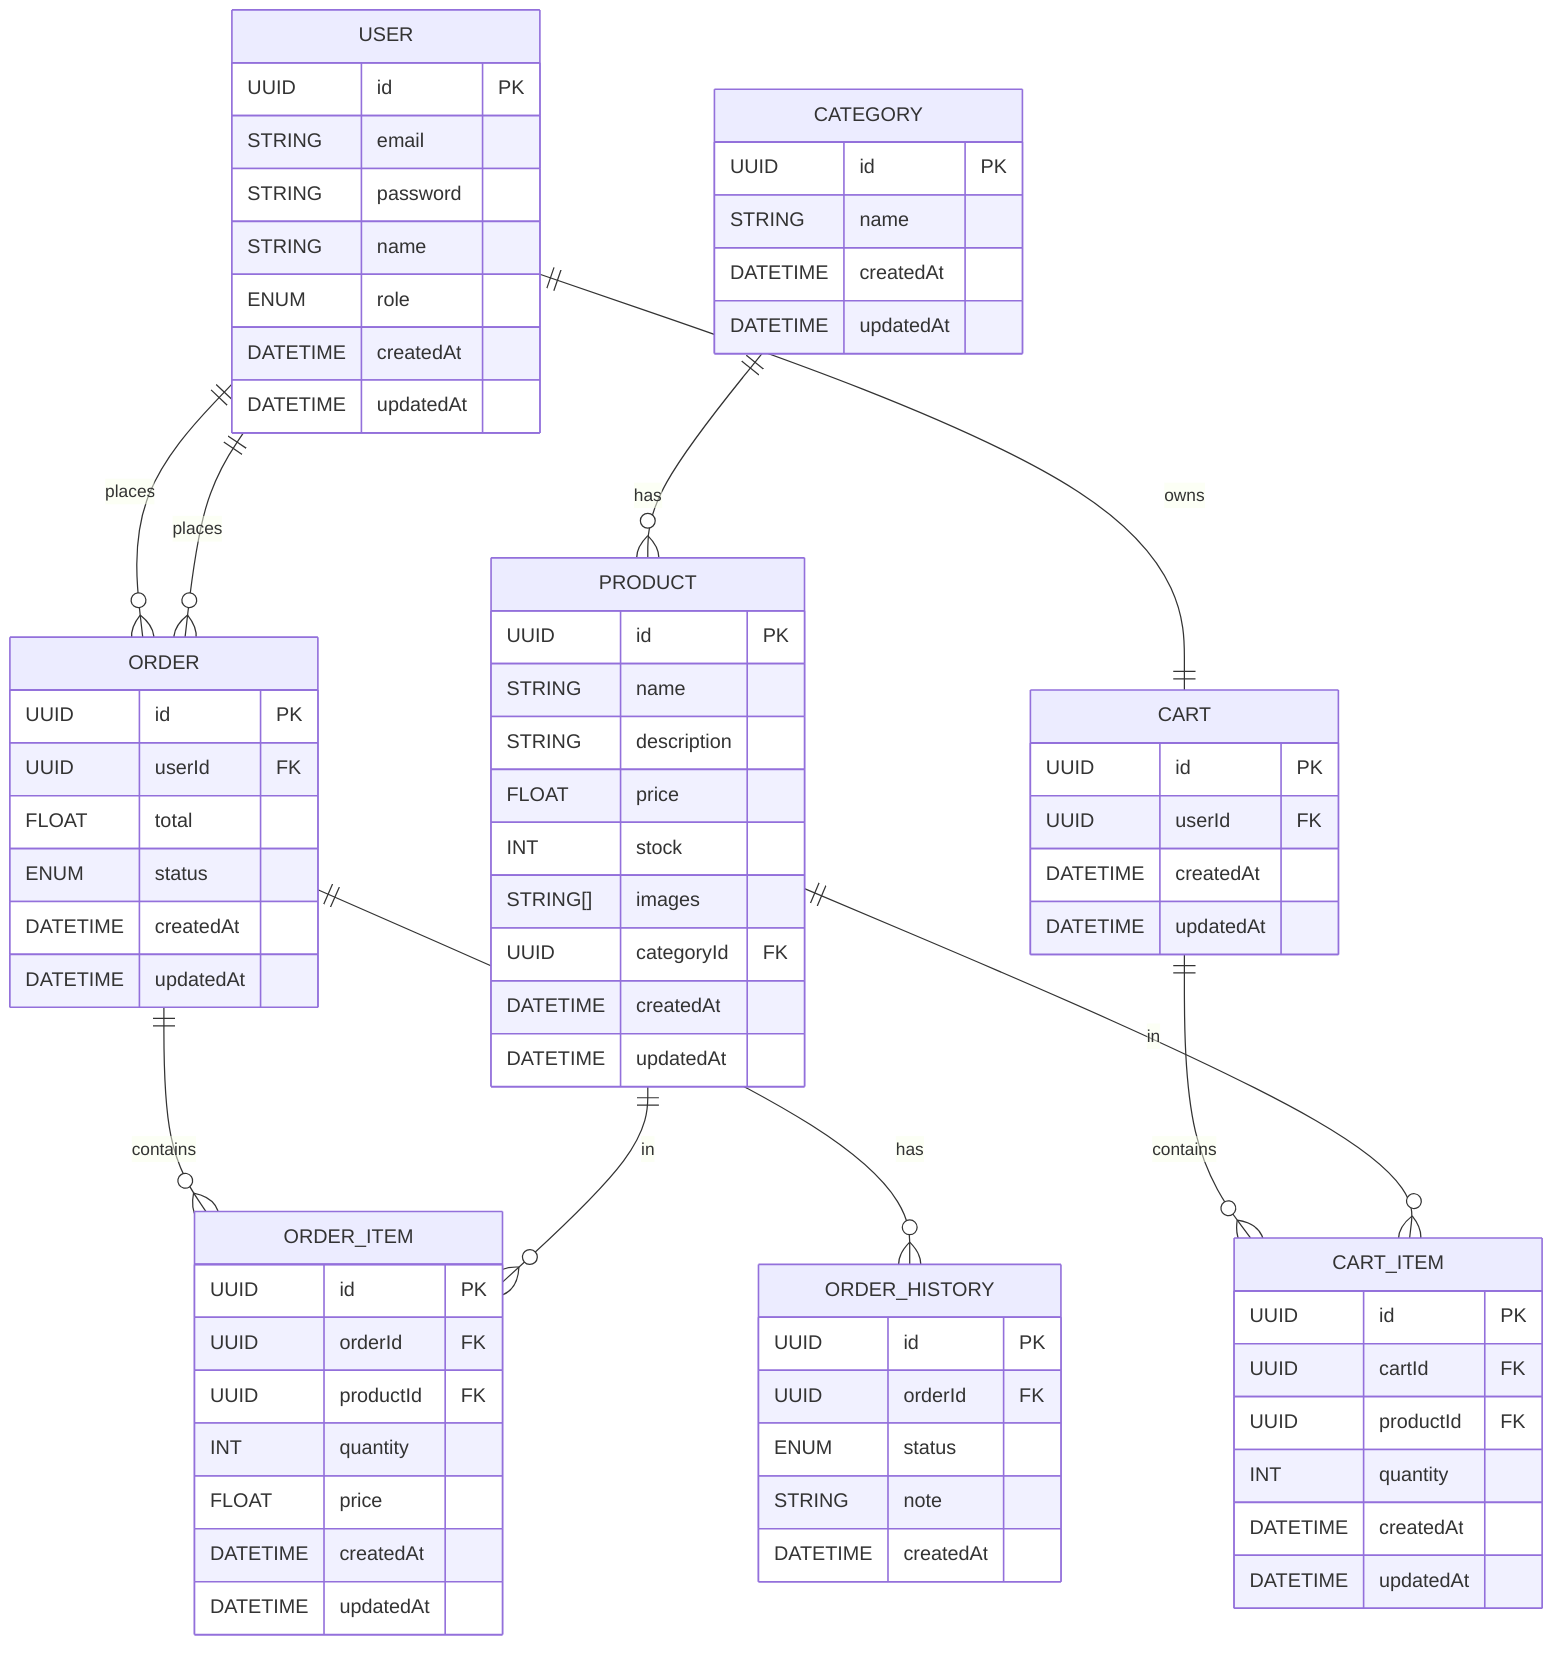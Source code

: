 erDiagram
    USER {
      UUID id PK
      STRING email
      STRING password
      STRING name
      ENUM role
      DATETIME createdAt
      DATETIME updatedAt
    }
    PRODUCT {
      UUID id PK
      STRING name
      STRING description
      FLOAT price
      INT stock
      STRING[] images
      UUID categoryId FK
      DATETIME createdAt
      DATETIME updatedAt
    }
    CATEGORY {
      UUID id PK
      STRING name
      DATETIME createdAt
      DATETIME updatedAt
    }
    CART {
      UUID id PK
      UUID userId FK
      DATETIME createdAt
      DATETIME updatedAt
    }
    CART_ITEM {
      UUID id PK
      UUID cartId FK
      UUID productId FK
      INT quantity
      DATETIME createdAt
      DATETIME updatedAt
    }
    ORDER {
      UUID id PK
      UUID userId FK
      FLOAT total
      ENUM status
      DATETIME createdAt
      DATETIME updatedAt
    }
    ORDER_ITEM {
      UUID id PK
      UUID orderId FK
      UUID productId FK
      INT quantity
      FLOAT price
      DATETIME createdAt
      DATETIME updatedAt
    }
    ORDER_HISTORY {
      UUID id PK
      UUID orderId FK
      ENUM status
      STRING note
      DATETIME createdAt
    }
    USER ||--o{ ORDER : places
    USER ||--|| CART : owns
    CART ||--o{ CART_ITEM : contains
    PRODUCT ||--o{ CART_ITEM : in
    CATEGORY ||--o{ PRODUCT : has
    ORDER ||--o{ ORDER_ITEM : contains
    PRODUCT ||--o{ ORDER_ITEM : in
    ORDER ||--o{ ORDER_HISTORY : has
    USER ||--o{ ORDER : places